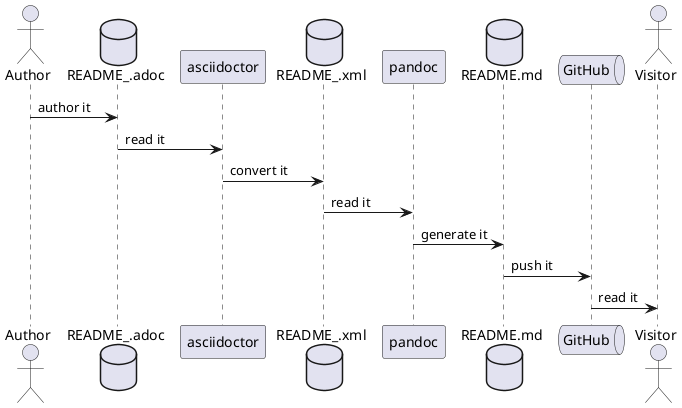 @startuml
actor       Author       as author
database    README_.adoc as adoc
participant asciidoctor  as adoctor
database    README_.xml  as docbook
participant pandoc       as pandoc
database    README.md    as md
queue       GitHub       as gh
actor       Visitor      as visitor
author  -> adoc     : author it
adoc    -> adoctor  : read it
adoctor -> docbook  : convert it
docbook -> pandoc   : read it
pandoc  -> md       : generate it
md      -> gh       : push it
gh      -> visitor  : read it
@enduml


